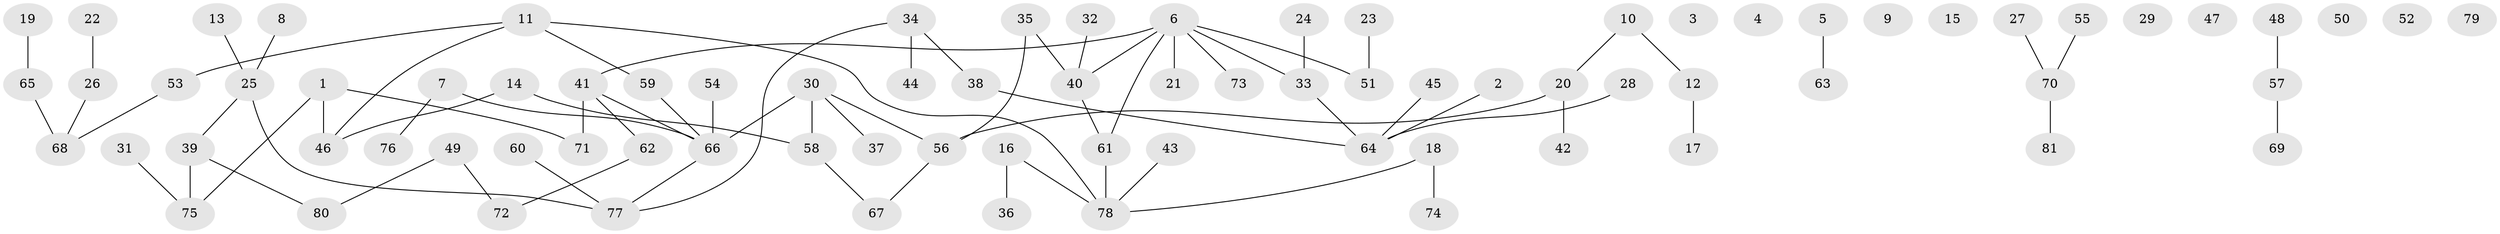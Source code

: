 // coarse degree distribution, {2: 0.2, 1: 0.375, 3: 0.25, 6: 0.025, 4: 0.125, 5: 0.025}
// Generated by graph-tools (version 1.1) at 2025/35/03/04/25 23:35:55]
// undirected, 81 vertices, 77 edges
graph export_dot {
  node [color=gray90,style=filled];
  1;
  2;
  3;
  4;
  5;
  6;
  7;
  8;
  9;
  10;
  11;
  12;
  13;
  14;
  15;
  16;
  17;
  18;
  19;
  20;
  21;
  22;
  23;
  24;
  25;
  26;
  27;
  28;
  29;
  30;
  31;
  32;
  33;
  34;
  35;
  36;
  37;
  38;
  39;
  40;
  41;
  42;
  43;
  44;
  45;
  46;
  47;
  48;
  49;
  50;
  51;
  52;
  53;
  54;
  55;
  56;
  57;
  58;
  59;
  60;
  61;
  62;
  63;
  64;
  65;
  66;
  67;
  68;
  69;
  70;
  71;
  72;
  73;
  74;
  75;
  76;
  77;
  78;
  79;
  80;
  81;
  1 -- 46;
  1 -- 71;
  1 -- 75;
  2 -- 64;
  5 -- 63;
  6 -- 21;
  6 -- 33;
  6 -- 40;
  6 -- 41;
  6 -- 51;
  6 -- 61;
  6 -- 73;
  7 -- 66;
  7 -- 76;
  8 -- 25;
  10 -- 12;
  10 -- 20;
  11 -- 46;
  11 -- 53;
  11 -- 59;
  11 -- 78;
  12 -- 17;
  13 -- 25;
  14 -- 46;
  14 -- 58;
  16 -- 36;
  16 -- 78;
  18 -- 74;
  18 -- 78;
  19 -- 65;
  20 -- 42;
  20 -- 56;
  22 -- 26;
  23 -- 51;
  24 -- 33;
  25 -- 39;
  25 -- 77;
  26 -- 68;
  27 -- 70;
  28 -- 64;
  30 -- 37;
  30 -- 56;
  30 -- 58;
  30 -- 66;
  31 -- 75;
  32 -- 40;
  33 -- 64;
  34 -- 38;
  34 -- 44;
  34 -- 77;
  35 -- 40;
  35 -- 56;
  38 -- 64;
  39 -- 75;
  39 -- 80;
  40 -- 61;
  41 -- 62;
  41 -- 66;
  41 -- 71;
  43 -- 78;
  45 -- 64;
  48 -- 57;
  49 -- 72;
  49 -- 80;
  53 -- 68;
  54 -- 66;
  55 -- 70;
  56 -- 67;
  57 -- 69;
  58 -- 67;
  59 -- 66;
  60 -- 77;
  61 -- 78;
  62 -- 72;
  65 -- 68;
  66 -- 77;
  70 -- 81;
}
